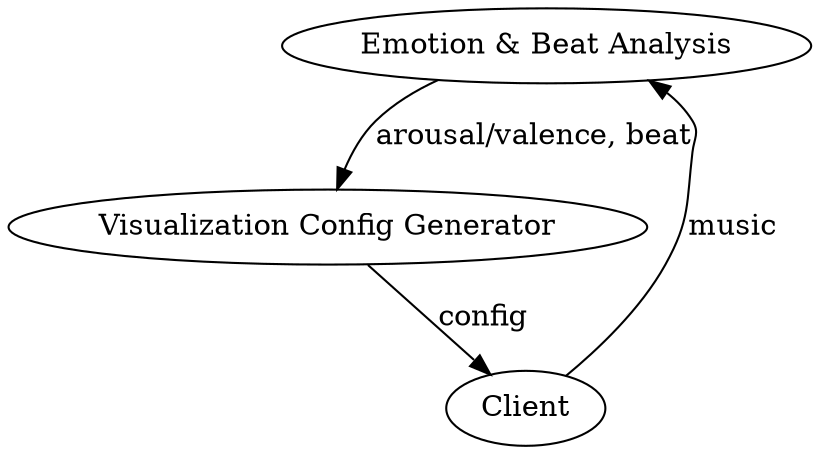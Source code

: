 digraph hello {
	a[label="Emotion & Beat Analysis"];
	b[label="Client"];
	c[label="Visualization Config Generator"];
	a->c[label="arousal/valence, beat"];
	c->b[label="config"];
	b->a[label="music"]
}
